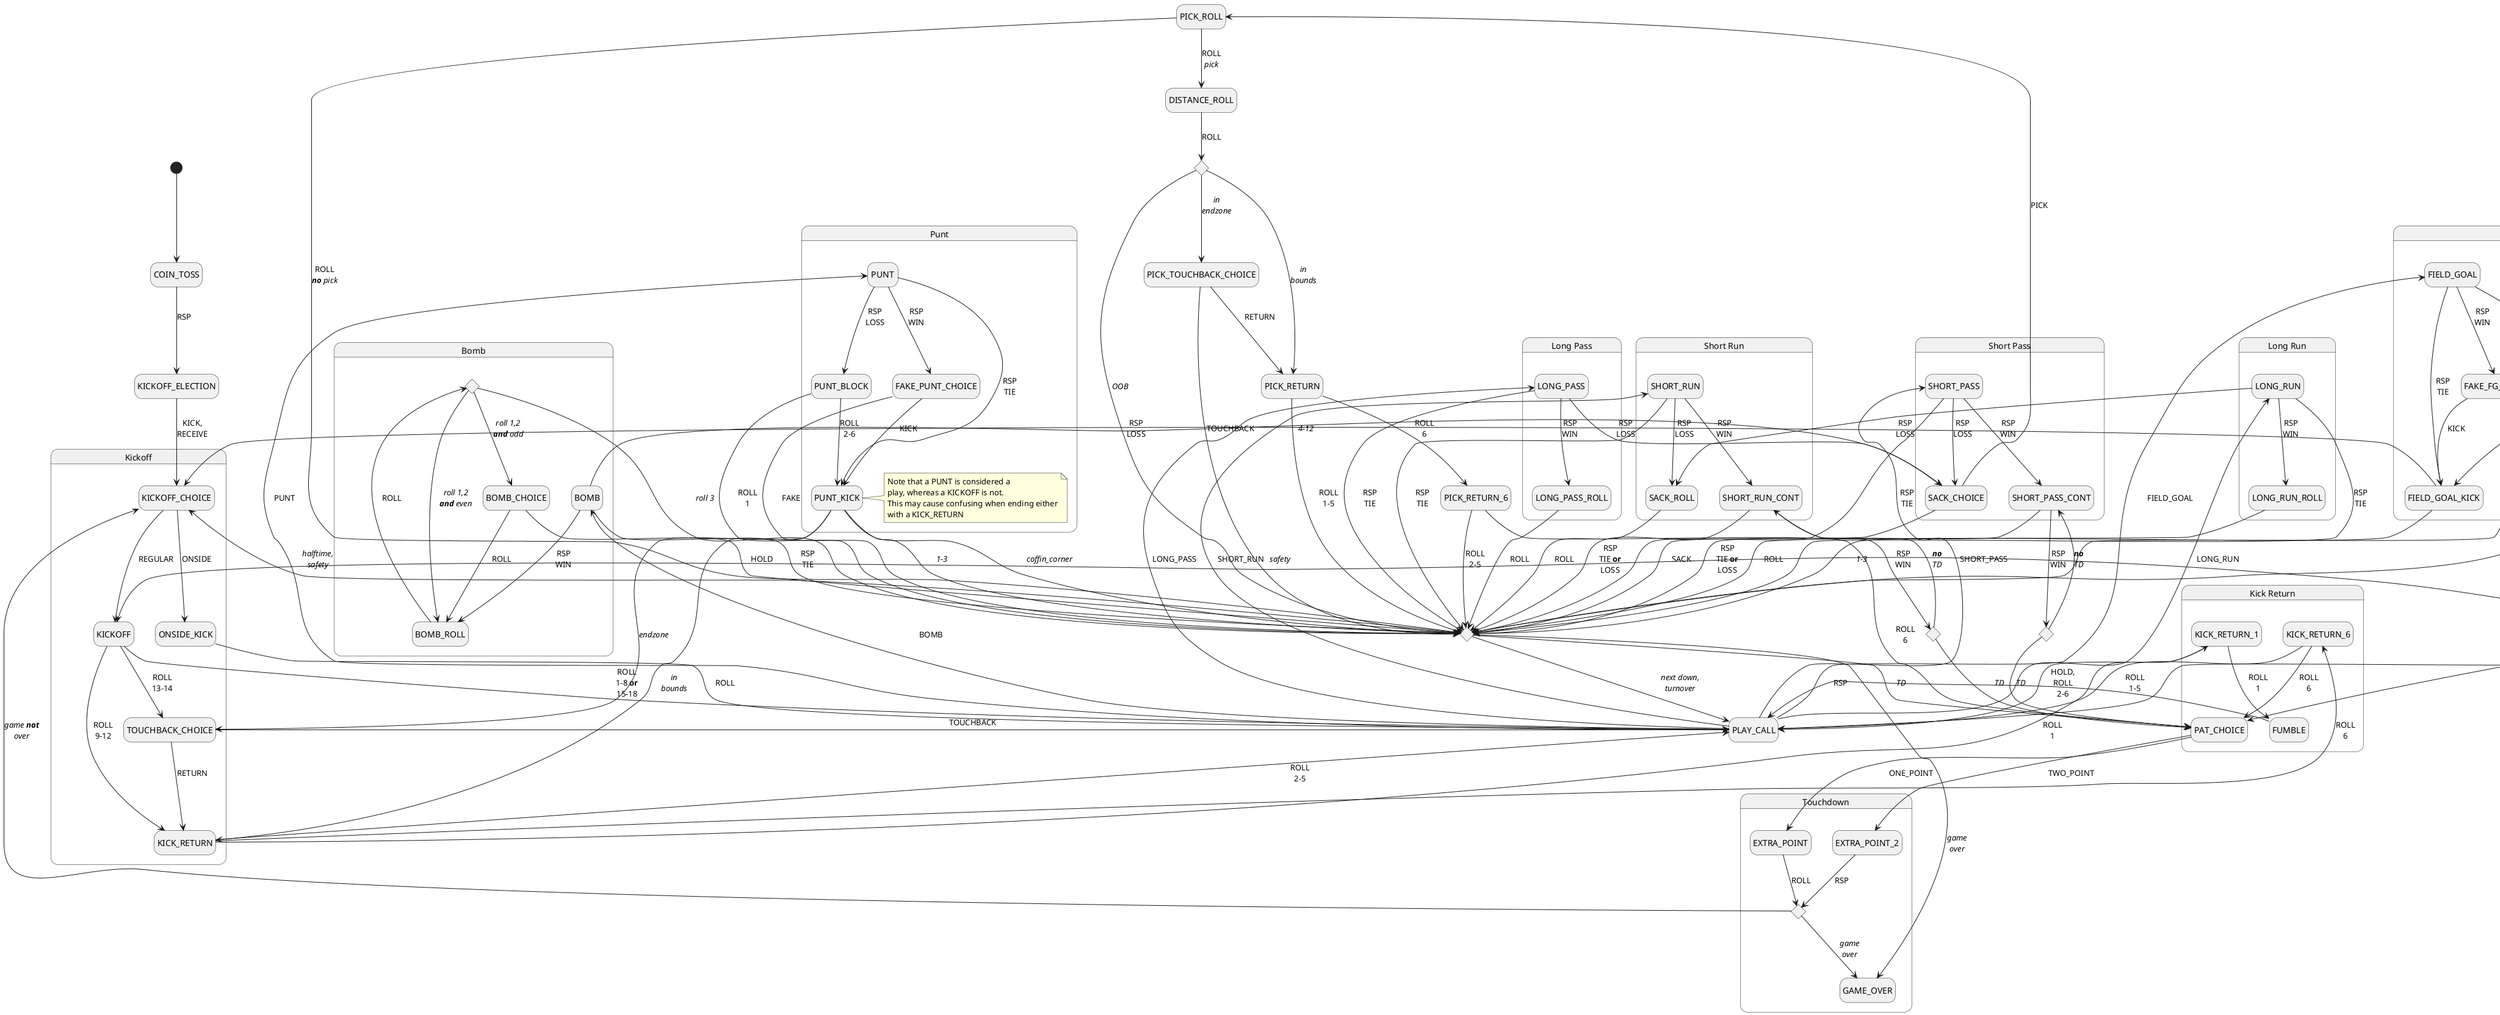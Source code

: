 @startuml
hide empty description

[*] --> COIN_TOSS
COIN_TOSS --> KICKOFF_ELECTION: RSP

state PLAY_CALL

state KickoffGroup as "Kickoff" {

KICKOFF_ELECTION --> KICKOFF_CHOICE: KICK,\nRECEIVE
KICKOFF_CHOICE --> KICKOFF: REGULAR
KICKOFF_CHOICE --> ONSIDE_KICK: ONSIDE

KICKOFF --> PLAY_CALL: ROLL\n1-8 **or**\n15-18
KICKOFF --> KICK_RETURN:ROLL\n9-12
KICKOFF --> TOUCHBACK_CHOICE: ROLL\n13-14

ONSIDE_KICK --> PLAY_CALL: ROLL
}

state KickReturnGroup as "Kick Return" {
TOUCHBACK_CHOICE --> PLAY_CALL: TOUCHBACK
TOUCHBACK_CHOICE --> KICK_RETURN: RETURN

KICK_RETURN --> PLAY_CALL: ROLL\n2-5
KICK_RETURN --> KICK_RETURN_1: ROLL\n1
KICK_RETURN --> KICK_RETURN_6: ROLL\n6
KICK_RETURN_6 --> PAT_CHOICE : ROLL\n6
KICK_RETURN_6 --> PLAY_CALL: ROLL\n1-5
KICK_RETURN_1 --> FUMBLE: ROLL\n1
KICK_RETURN_1 --> PLAY_CALL: HOLD,\nROLL\n2-6
FUMBLE --> PLAY_CALL: RSP
}

state TouchdownGroup as "Touchdown" {
state TOUCHDOWN_END <<choice>>

PAT_CHOICE --> EXTRA_POINT: ONE_POINT
PAT_CHOICE --> EXTRA_POINT_2: TWO_POINT
EXTRA_POINT --> TOUCHDOWN_END: ROLL
EXTRA_POINT_2 --> TOUCHDOWN_END: RSP

TOUCHDOWN_END --> GAME_OVER: //game//\n//over//
TOUCHDOWN_END --> KICKOFF_CHOICE: //game **not**//\n//over//
}

state END_PLAY <<choice>>
state END_SHORT_RUN <<choice>>
state END_SHORT_PASS <<choice>>

state ShortRunGroup as "Short Run" {
PLAY_CALL --> SHORT_RUN: SHORT_RUN
SHORT_RUN --> SACK_ROLL: RSP\nLOSS
SHORT_RUN --> SHORT_RUN_CONT: RSP\nWIN
SHORT_RUN --> END_PLAY: RSP\nTIE
SHORT_RUN_CONT --> END_SHORT_RUN: RSP\nWIN
SHORT_RUN_CONT --> END_PLAY: RSP\nTIE **or**\nLOSS
END_SHORT_RUN --> PAT_CHOICE : //TD//
END_SHORT_RUN --> SHORT_RUN_CONT: //**no**//\n//TD//
}

state LongRunGroup as "Long Run" {
PLAY_CALL --> LONG_RUN: LONG_RUN
LONG_RUN --> SACK_ROLL: RSP\nLOSS
LONG_RUN --> LONG_RUN_ROLL: RSP\nWIN
LONG_RUN --> END_PLAY: RSP\nTIE
LONG_RUN_ROLL --> END_PLAY: ROLL
}

state ShortPassGroup as "Short Pass" {
PLAY_CALL --> SHORT_PASS : SHORT_PASS
SHORT_PASS --> SACK_CHOICE : RSP\nLOSS
SHORT_PASS --> SHORT_PASS_CONT: RSP\nWIN
SHORT_PASS --> END_PLAY: RSP\nTIE
SHORT_PASS_CONT --> END_SHORT_PASS : RSP\nWIN
SHORT_PASS_CONT --> END_PLAY: RSP\nTIE **or**\nLOSS
END_SHORT_PASS --> PAT_CHOICE : //TD//
END_SHORT_PASS --> SHORT_PASS_CONT: //**no**//\n//TD//
}

state LongPassGroup as "Long Pass" {
PLAY_CALL --> LONG_PASS: LONG_PASS
LONG_PASS --> SACK_CHOICE : RSP\nLOSS
LONG_PASS --> LONG_PASS_ROLL : RSP\nWIN
LONG_PASS --> END_PLAY: RSP\nTIE
LONG_PASS_ROLL --> END_PLAY: ROLL
}

state BombGroup as "Bomb" {
state BOMB_CHECK <<choice>>

PLAY_CALL --> BOMB: BOMB
BOMB --> SACK_CHOICE : RSP\nLOSS
BOMB --> BOMB_ROLL: RSP\nWIN
BOMB --> END_PLAY: RSP\nTIE
BOMB_ROLL --> BOMB_CHECK: ROLL
BOMB_CHECK --> BOMB_CHOICE: //roll 1,2//\n//**and** odd//
BOMB_CHECK --> BOMB_ROLL: //roll 1,2//\n//**and** even//
BOMB_CHECK --> END_PLAY: //roll 3//
BOMB_CHOICE --> END_PLAY: HOLD
BOMB_CHOICE --> BOMB_ROLL: ROLL
}

state FieldGoalGroup as "Field Goal" {
PLAY_CALL --> FIELD_GOAL: FIELD_GOAL
FIELD_GOAL --> FAKE_FG_CHOICE: RSP\nWIN
FIELD_GOAL --> FIELD_GOAL_KICK: RSP\nTIE
FIELD_GOAL --> FIELD_GOAL_BLOCK: RSP\nLOSS
FAKE_FG_CHOICE --> END_PLAY: FAKE
FAKE_FG_CHOICE --> FIELD_GOAL_KICK: KICK
FIELD_GOAL_KICK --> KICKOFF_CHOICE: //4-12//
FIELD_GOAL_KICK --> END_PLAY: //1-3//
FIELD_GOAL_BLOCK --> END_PLAY: ROLL\n1
FIELD_GOAL_BLOCK --> FIELD_GOAL_KICK: ROLL\n2-6
}

state PuntGroup as "Punt" {
PLAY_CALL --> PUNT: PUNT
PUNT --> FAKE_PUNT_CHOICE : RSP\nWIN
PUNT --> PUNT_KICK: RSP\nTIE
PUNT --> PUNT_BLOCK: RSP\nLOSS
FAKE_PUNT_CHOICE --> END_PLAY: FAKE
FAKE_PUNT_CHOICE --> PUNT_KICK: KICK
PUNT_KICK --> TOUCHBACK_CHOICE: //endzone//
PUNT_KICK --> KICK_RETURN: //in//\n//bounds//
PUNT_KICK --> END_PLAY: //coffin_corner//
PUNT_KICK --> END_PLAY: //1-3//
PUNT_BLOCK --> END_PLAY: ROLL\n1
PUNT_BLOCK --> PUNT_KICK: ROLL\n2-6

note right of PUNT_KICK
Note that a PUNT is considered a
play, whereas a KICKOFF is not.
This may cause confusing when ending either
with a KICK_RETURN
end note
}

state PenaltyGroup as "Penalty" {
state PENALTY_CHECK <<choice>>

PLAY_CALL --> PENALTY: PENALTY
PENALTY --> PENALTY_CHECK: RSP
PENALTY_CHECK --> KICKOFF: //safety//
PENALTY_CHECK --> PAT_CHOICE: //TD//
}

SACK_ROLL --> END_PLAY: ROLL

state PICK_OUT_OF_BOUNDS_CHECK <<choice>>

SACK_CHOICE --> END_PLAY: SACK
SACK_CHOICE --> PICK_ROLL: PICK
PICK_ROLL --> END_PLAY: ROLL\n//**no** pick//
PICK_ROLL --> DISTANCE_ROLL: ROLL\n//pick//
DISTANCE_ROLL --> PICK_OUT_OF_BOUNDS_CHECK: ROLL
PICK_OUT_OF_BOUNDS_CHECK --> END_PLAY: //OOB//
PICK_OUT_OF_BOUNDS_CHECK --> PICK_RETURN: //in//\n//bounds//
PICK_OUT_OF_BOUNDS_CHECK  --> PICK_TOUCHBACK_CHOICE: //in//\n//endzone//

PICK_TOUCHBACK_CHOICE --> END_PLAY: TOUCHBACK
PICK_TOUCHBACK_CHOICE --> PICK_RETURN: RETURN
PICK_RETURN --> END_PLAY: ROLL\n1-5
PICK_RETURN --> PICK_RETURN_6: ROLL\n6
PICK_RETURN_6 --> END_PLAY: ROLL\n2-5
PICK_RETURN_6 --> PAT_CHOICE: ROLL\n6

END_PLAY --> PAT_CHOICE: //TD//
END_PLAY --> KICKOFF_CHOICE: //halftime,//\n//safety//
END_PLAY --> GAME_OVER: //game//\n//over//
END_PLAY --> PLAY_CALL: //next down,//\n//turnover//
@enduml